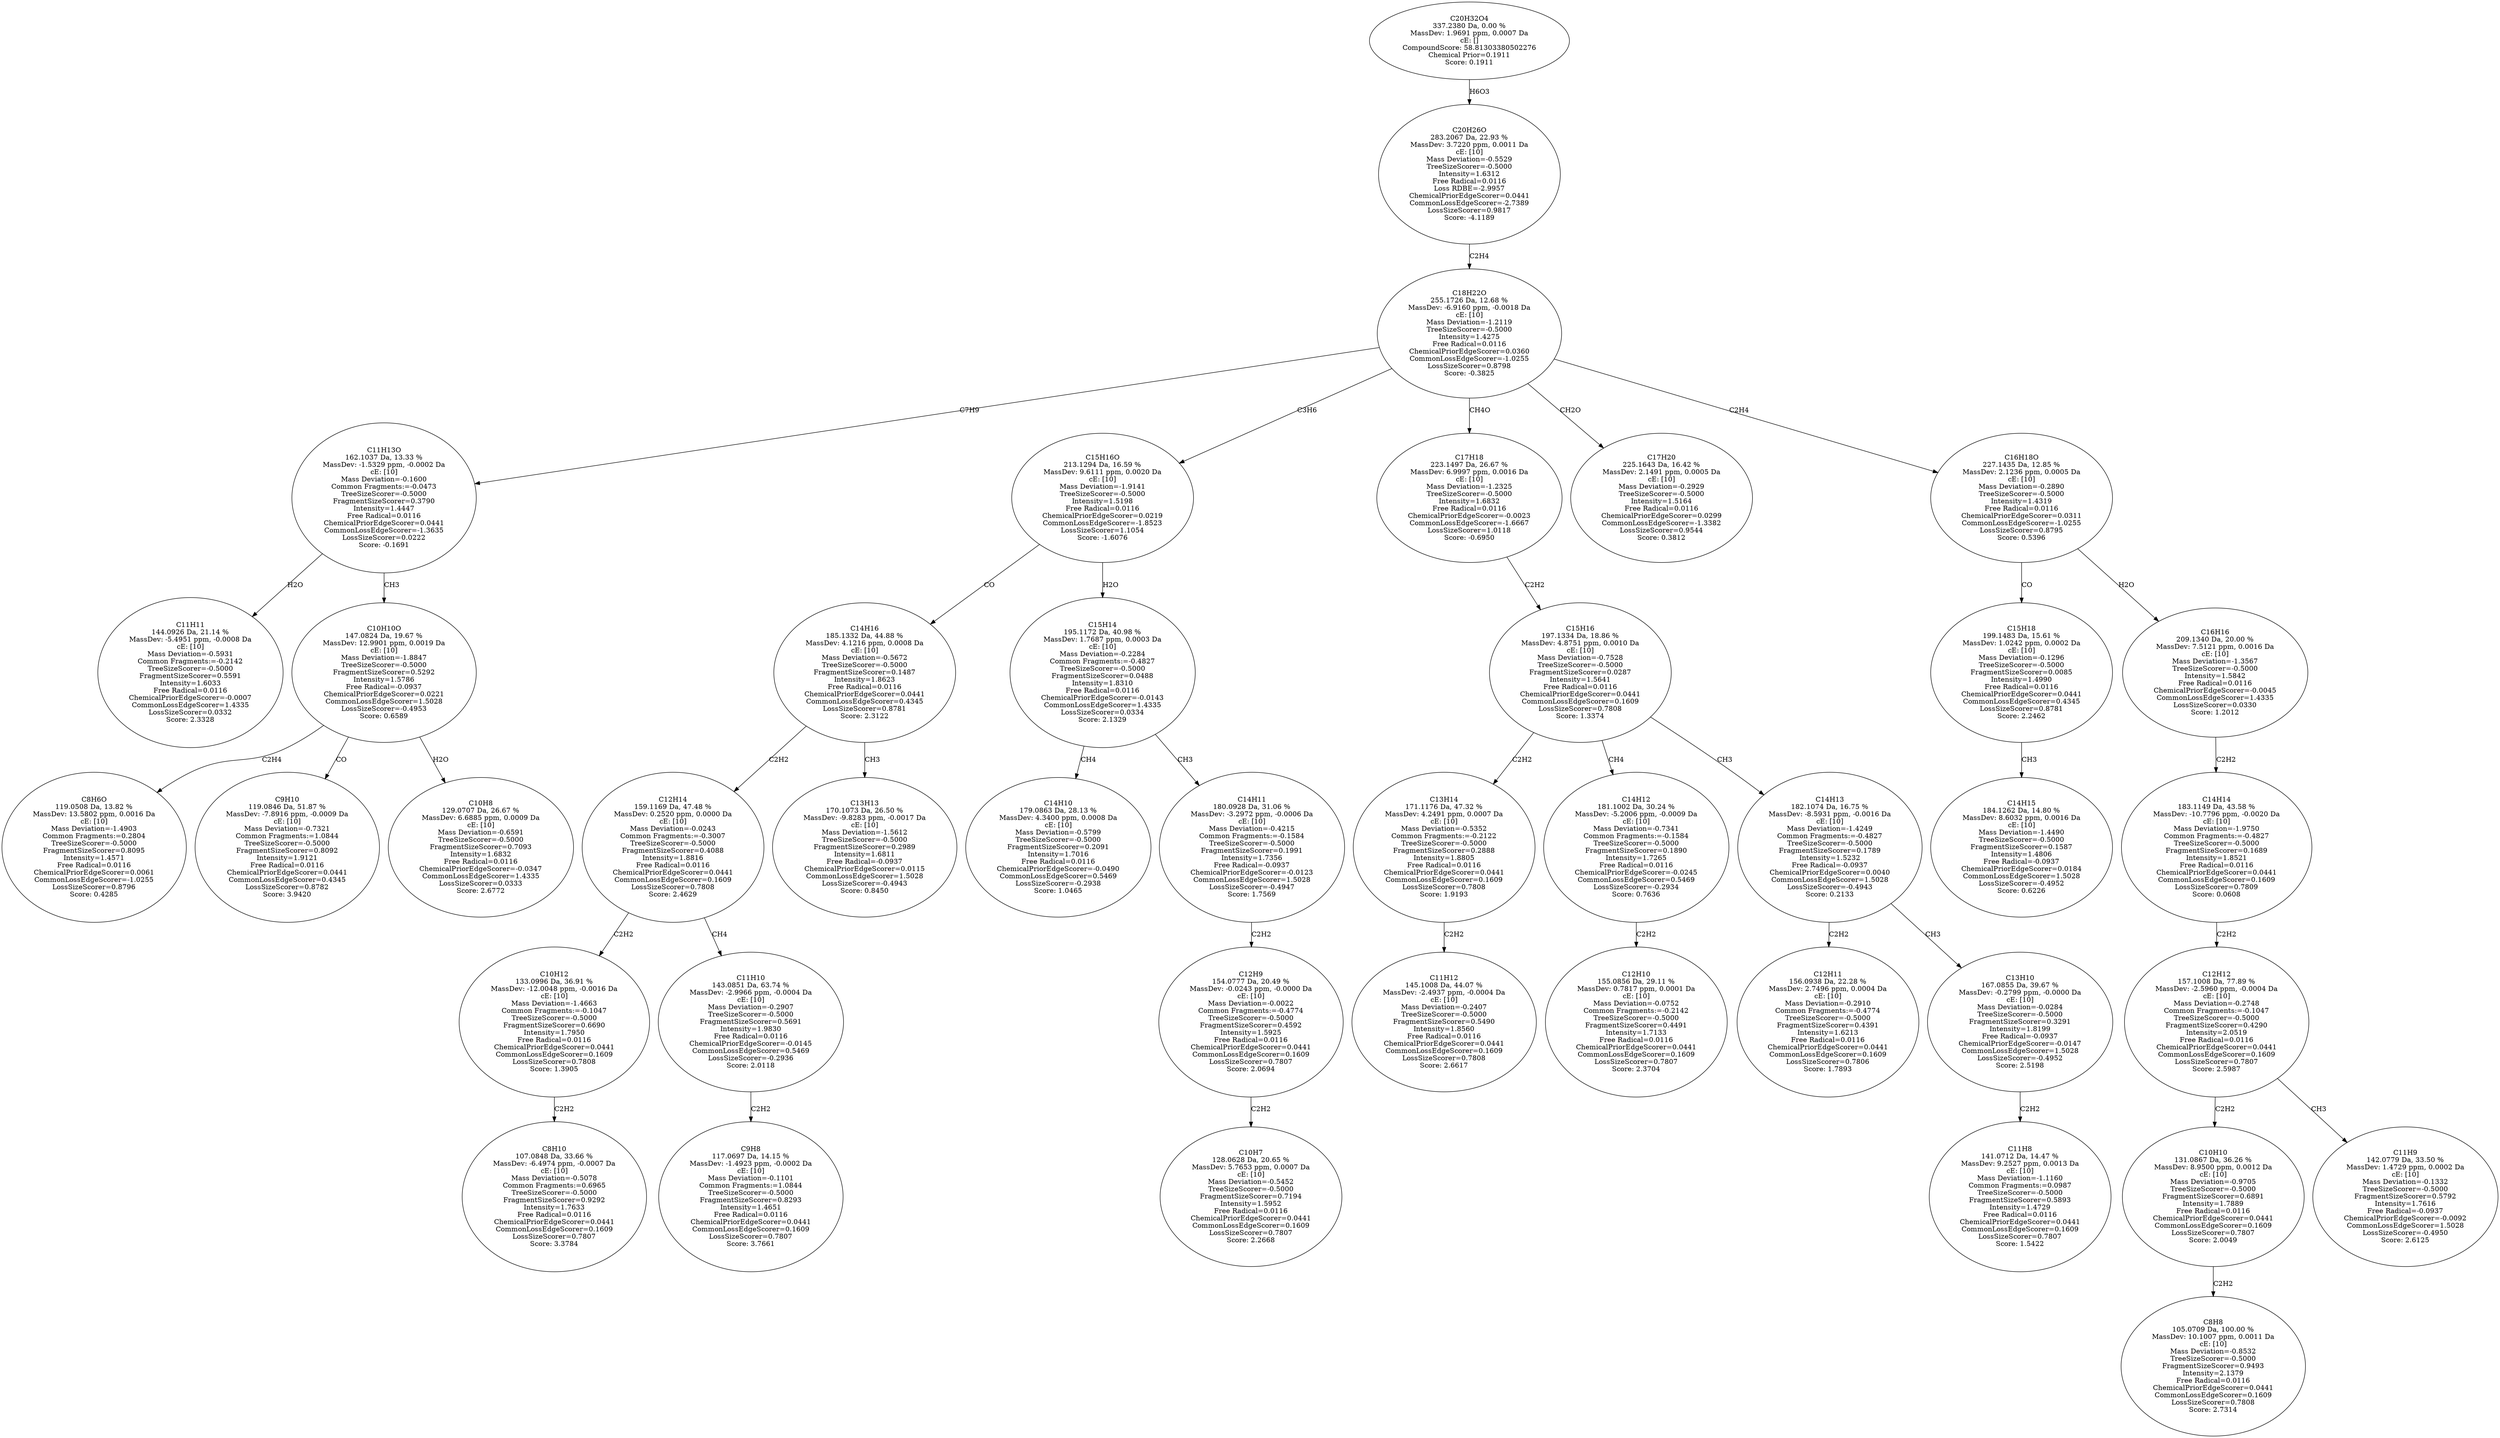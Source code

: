 strict digraph {
v1 [label="C11H11\n144.0926 Da, 21.14 %\nMassDev: -5.4951 ppm, -0.0008 Da\ncE: [10]\nMass Deviation=-0.5931\nCommon Fragments:=-0.2142\nTreeSizeScorer=-0.5000\nFragmentSizeScorer=0.5591\nIntensity=1.6033\nFree Radical=0.0116\nChemicalPriorEdgeScorer=-0.0007\nCommonLossEdgeScorer=1.4335\nLossSizeScorer=0.0332\nScore: 2.3328"];
v2 [label="C8H6O\n119.0508 Da, 13.82 %\nMassDev: 13.5802 ppm, 0.0016 Da\ncE: [10]\nMass Deviation=-1.4903\nCommon Fragments:=0.2804\nTreeSizeScorer=-0.5000\nFragmentSizeScorer=0.8095\nIntensity=1.4571\nFree Radical=0.0116\nChemicalPriorEdgeScorer=0.0061\nCommonLossEdgeScorer=-1.0255\nLossSizeScorer=0.8796\nScore: 0.4285"];
v3 [label="C9H10\n119.0846 Da, 51.87 %\nMassDev: -7.8916 ppm, -0.0009 Da\ncE: [10]\nMass Deviation=-0.7321\nCommon Fragments:=1.0844\nTreeSizeScorer=-0.5000\nFragmentSizeScorer=0.8092\nIntensity=1.9121\nFree Radical=0.0116\nChemicalPriorEdgeScorer=0.0441\nCommonLossEdgeScorer=0.4345\nLossSizeScorer=0.8782\nScore: 3.9420"];
v4 [label="C10H8\n129.0707 Da, 26.67 %\nMassDev: 6.6885 ppm, 0.0009 Da\ncE: [10]\nMass Deviation=-0.6591\nTreeSizeScorer=-0.5000\nFragmentSizeScorer=0.7093\nIntensity=1.6832\nFree Radical=0.0116\nChemicalPriorEdgeScorer=-0.0347\nCommonLossEdgeScorer=1.4335\nLossSizeScorer=0.0333\nScore: 2.6772"];
v5 [label="C10H10O\n147.0824 Da, 19.67 %\nMassDev: 12.9901 ppm, 0.0019 Da\ncE: [10]\nMass Deviation=-1.8847\nTreeSizeScorer=-0.5000\nFragmentSizeScorer=0.5292\nIntensity=1.5786\nFree Radical=-0.0937\nChemicalPriorEdgeScorer=0.0221\nCommonLossEdgeScorer=1.5028\nLossSizeScorer=-0.4953\nScore: 0.6589"];
v6 [label="C11H13O\n162.1037 Da, 13.33 %\nMassDev: -1.5329 ppm, -0.0002 Da\ncE: [10]\nMass Deviation=-0.1600\nCommon Fragments:=-0.0473\nTreeSizeScorer=-0.5000\nFragmentSizeScorer=0.3790\nIntensity=1.4447\nFree Radical=0.0116\nChemicalPriorEdgeScorer=0.0441\nCommonLossEdgeScorer=-1.3635\nLossSizeScorer=0.0222\nScore: -0.1691"];
v7 [label="C8H10\n107.0848 Da, 33.66 %\nMassDev: -6.4974 ppm, -0.0007 Da\ncE: [10]\nMass Deviation=-0.5078\nCommon Fragments:=0.6965\nTreeSizeScorer=-0.5000\nFragmentSizeScorer=0.9292\nIntensity=1.7633\nFree Radical=0.0116\nChemicalPriorEdgeScorer=0.0441\nCommonLossEdgeScorer=0.1609\nLossSizeScorer=0.7807\nScore: 3.3784"];
v8 [label="C10H12\n133.0996 Da, 36.91 %\nMassDev: -12.0048 ppm, -0.0016 Da\ncE: [10]\nMass Deviation=-1.4663\nCommon Fragments:=-0.1047\nTreeSizeScorer=-0.5000\nFragmentSizeScorer=0.6690\nIntensity=1.7950\nFree Radical=0.0116\nChemicalPriorEdgeScorer=0.0441\nCommonLossEdgeScorer=0.1609\nLossSizeScorer=0.7808\nScore: 1.3905"];
v9 [label="C9H8\n117.0697 Da, 14.15 %\nMassDev: -1.4923 ppm, -0.0002 Da\ncE: [10]\nMass Deviation=-0.1101\nCommon Fragments:=1.0844\nTreeSizeScorer=-0.5000\nFragmentSizeScorer=0.8293\nIntensity=1.4651\nFree Radical=0.0116\nChemicalPriorEdgeScorer=0.0441\nCommonLossEdgeScorer=0.1609\nLossSizeScorer=0.7807\nScore: 3.7661"];
v10 [label="C11H10\n143.0851 Da, 63.74 %\nMassDev: -2.9966 ppm, -0.0004 Da\ncE: [10]\nMass Deviation=-0.2907\nTreeSizeScorer=-0.5000\nFragmentSizeScorer=0.5691\nIntensity=1.9830\nFree Radical=0.0116\nChemicalPriorEdgeScorer=-0.0145\nCommonLossEdgeScorer=0.5469\nLossSizeScorer=-0.2936\nScore: 2.0118"];
v11 [label="C12H14\n159.1169 Da, 47.48 %\nMassDev: 0.2520 ppm, 0.0000 Da\ncE: [10]\nMass Deviation=-0.0243\nCommon Fragments:=-0.3007\nTreeSizeScorer=-0.5000\nFragmentSizeScorer=0.4088\nIntensity=1.8816\nFree Radical=0.0116\nChemicalPriorEdgeScorer=0.0441\nCommonLossEdgeScorer=0.1609\nLossSizeScorer=0.7808\nScore: 2.4629"];
v12 [label="C13H13\n170.1073 Da, 26.50 %\nMassDev: -9.8283 ppm, -0.0017 Da\ncE: [10]\nMass Deviation=-1.5612\nTreeSizeScorer=-0.5000\nFragmentSizeScorer=0.2989\nIntensity=1.6811\nFree Radical=-0.0937\nChemicalPriorEdgeScorer=0.0115\nCommonLossEdgeScorer=1.5028\nLossSizeScorer=-0.4943\nScore: 0.8450"];
v13 [label="C14H16\n185.1332 Da, 44.88 %\nMassDev: 4.1216 ppm, 0.0008 Da\ncE: [10]\nMass Deviation=-0.5672\nTreeSizeScorer=-0.5000\nFragmentSizeScorer=0.1487\nIntensity=1.8623\nFree Radical=0.0116\nChemicalPriorEdgeScorer=0.0441\nCommonLossEdgeScorer=0.4345\nLossSizeScorer=0.8781\nScore: 2.3122"];
v14 [label="C14H10\n179.0863 Da, 28.13 %\nMassDev: 4.3400 ppm, 0.0008 Da\ncE: [10]\nMass Deviation=-0.5799\nTreeSizeScorer=-0.5000\nFragmentSizeScorer=0.2091\nIntensity=1.7016\nFree Radical=0.0116\nChemicalPriorEdgeScorer=-0.0490\nCommonLossEdgeScorer=0.5469\nLossSizeScorer=-0.2938\nScore: 1.0465"];
v15 [label="C10H7\n128.0628 Da, 20.65 %\nMassDev: 5.7653 ppm, 0.0007 Da\ncE: [10]\nMass Deviation=-0.5452\nTreeSizeScorer=-0.5000\nFragmentSizeScorer=0.7194\nIntensity=1.5952\nFree Radical=0.0116\nChemicalPriorEdgeScorer=0.0441\nCommonLossEdgeScorer=0.1609\nLossSizeScorer=0.7807\nScore: 2.2668"];
v16 [label="C12H9\n154.0777 Da, 20.49 %\nMassDev: -0.0243 ppm, -0.0000 Da\ncE: [10]\nMass Deviation=-0.0022\nCommon Fragments:=-0.4774\nTreeSizeScorer=-0.5000\nFragmentSizeScorer=0.4592\nIntensity=1.5925\nFree Radical=0.0116\nChemicalPriorEdgeScorer=0.0441\nCommonLossEdgeScorer=0.1609\nLossSizeScorer=0.7807\nScore: 2.0694"];
v17 [label="C14H11\n180.0928 Da, 31.06 %\nMassDev: -3.2972 ppm, -0.0006 Da\ncE: [10]\nMass Deviation=-0.4215\nCommon Fragments:=-0.1584\nTreeSizeScorer=-0.5000\nFragmentSizeScorer=0.1991\nIntensity=1.7356\nFree Radical=-0.0937\nChemicalPriorEdgeScorer=-0.0123\nCommonLossEdgeScorer=1.5028\nLossSizeScorer=-0.4947\nScore: 1.7569"];
v18 [label="C15H14\n195.1172 Da, 40.98 %\nMassDev: 1.7687 ppm, 0.0003 Da\ncE: [10]\nMass Deviation=-0.2284\nCommon Fragments:=-0.4827\nTreeSizeScorer=-0.5000\nFragmentSizeScorer=0.0488\nIntensity=1.8310\nFree Radical=0.0116\nChemicalPriorEdgeScorer=-0.0143\nCommonLossEdgeScorer=1.4335\nLossSizeScorer=0.0334\nScore: 2.1329"];
v19 [label="C15H16O\n213.1294 Da, 16.59 %\nMassDev: 9.6111 ppm, 0.0020 Da\ncE: [10]\nMass Deviation=-1.9141\nTreeSizeScorer=-0.5000\nIntensity=1.5198\nFree Radical=0.0116\nChemicalPriorEdgeScorer=0.0219\nCommonLossEdgeScorer=-1.8523\nLossSizeScorer=1.1054\nScore: -1.6076"];
v20 [label="C11H12\n145.1008 Da, 44.07 %\nMassDev: -2.4937 ppm, -0.0004 Da\ncE: [10]\nMass Deviation=-0.2407\nTreeSizeScorer=-0.5000\nFragmentSizeScorer=0.5490\nIntensity=1.8560\nFree Radical=0.0116\nChemicalPriorEdgeScorer=0.0441\nCommonLossEdgeScorer=0.1609\nLossSizeScorer=0.7808\nScore: 2.6617"];
v21 [label="C13H14\n171.1176 Da, 47.32 %\nMassDev: 4.2491 ppm, 0.0007 Da\ncE: [10]\nMass Deviation=-0.5352\nCommon Fragments:=-0.2122\nTreeSizeScorer=-0.5000\nFragmentSizeScorer=0.2888\nIntensity=1.8805\nFree Radical=0.0116\nChemicalPriorEdgeScorer=0.0441\nCommonLossEdgeScorer=0.1609\nLossSizeScorer=0.7808\nScore: 1.9193"];
v22 [label="C12H10\n155.0856 Da, 29.11 %\nMassDev: 0.7817 ppm, 0.0001 Da\ncE: [10]\nMass Deviation=-0.0752\nCommon Fragments:=-0.2142\nTreeSizeScorer=-0.5000\nFragmentSizeScorer=0.4491\nIntensity=1.7133\nFree Radical=0.0116\nChemicalPriorEdgeScorer=0.0441\nCommonLossEdgeScorer=0.1609\nLossSizeScorer=0.7807\nScore: 2.3704"];
v23 [label="C14H12\n181.1002 Da, 30.24 %\nMassDev: -5.2006 ppm, -0.0009 Da\ncE: [10]\nMass Deviation=-0.7341\nCommon Fragments:=-0.1584\nTreeSizeScorer=-0.5000\nFragmentSizeScorer=0.1890\nIntensity=1.7265\nFree Radical=0.0116\nChemicalPriorEdgeScorer=-0.0245\nCommonLossEdgeScorer=0.5469\nLossSizeScorer=-0.2934\nScore: 0.7636"];
v24 [label="C12H11\n156.0938 Da, 22.28 %\nMassDev: 2.7496 ppm, 0.0004 Da\ncE: [10]\nMass Deviation=-0.2910\nCommon Fragments:=-0.4774\nTreeSizeScorer=-0.5000\nFragmentSizeScorer=0.4391\nIntensity=1.6213\nFree Radical=0.0116\nChemicalPriorEdgeScorer=0.0441\nCommonLossEdgeScorer=0.1609\nLossSizeScorer=0.7806\nScore: 1.7893"];
v25 [label="C11H8\n141.0712 Da, 14.47 %\nMassDev: 9.2527 ppm, 0.0013 Da\ncE: [10]\nMass Deviation=-1.1160\nCommon Fragments:=0.0987\nTreeSizeScorer=-0.5000\nFragmentSizeScorer=0.5893\nIntensity=1.4729\nFree Radical=0.0116\nChemicalPriorEdgeScorer=0.0441\nCommonLossEdgeScorer=0.1609\nLossSizeScorer=0.7807\nScore: 1.5422"];
v26 [label="C13H10\n167.0855 Da, 39.67 %\nMassDev: -0.2799 ppm, -0.0000 Da\ncE: [10]\nMass Deviation=-0.0284\nTreeSizeScorer=-0.5000\nFragmentSizeScorer=0.3291\nIntensity=1.8199\nFree Radical=-0.0937\nChemicalPriorEdgeScorer=-0.0147\nCommonLossEdgeScorer=1.5028\nLossSizeScorer=-0.4952\nScore: 2.5198"];
v27 [label="C14H13\n182.1074 Da, 16.75 %\nMassDev: -8.5931 ppm, -0.0016 Da\ncE: [10]\nMass Deviation=-1.4249\nCommon Fragments:=-0.4827\nTreeSizeScorer=-0.5000\nFragmentSizeScorer=0.1789\nIntensity=1.5232\nFree Radical=-0.0937\nChemicalPriorEdgeScorer=0.0040\nCommonLossEdgeScorer=1.5028\nLossSizeScorer=-0.4943\nScore: 0.2133"];
v28 [label="C15H16\n197.1334 Da, 18.86 %\nMassDev: 4.8751 ppm, 0.0010 Da\ncE: [10]\nMass Deviation=-0.7528\nTreeSizeScorer=-0.5000\nFragmentSizeScorer=0.0287\nIntensity=1.5641\nFree Radical=0.0116\nChemicalPriorEdgeScorer=0.0441\nCommonLossEdgeScorer=0.1609\nLossSizeScorer=0.7808\nScore: 1.3374"];
v29 [label="C17H18\n223.1497 Da, 26.67 %\nMassDev: 6.9997 ppm, 0.0016 Da\ncE: [10]\nMass Deviation=-1.2325\nTreeSizeScorer=-0.5000\nIntensity=1.6832\nFree Radical=0.0116\nChemicalPriorEdgeScorer=-0.0023\nCommonLossEdgeScorer=-1.6667\nLossSizeScorer=1.0118\nScore: -0.6950"];
v30 [label="C17H20\n225.1643 Da, 16.42 %\nMassDev: 2.1491 ppm, 0.0005 Da\ncE: [10]\nMass Deviation=-0.2929\nTreeSizeScorer=-0.5000\nIntensity=1.5164\nFree Radical=0.0116\nChemicalPriorEdgeScorer=0.0299\nCommonLossEdgeScorer=-1.3382\nLossSizeScorer=0.9544\nScore: 0.3812"];
v31 [label="C14H15\n184.1262 Da, 14.80 %\nMassDev: 8.6032 ppm, 0.0016 Da\ncE: [10]\nMass Deviation=-1.4490\nTreeSizeScorer=-0.5000\nFragmentSizeScorer=0.1587\nIntensity=1.4806\nFree Radical=-0.0937\nChemicalPriorEdgeScorer=0.0184\nCommonLossEdgeScorer=1.5028\nLossSizeScorer=-0.4952\nScore: 0.6226"];
v32 [label="C15H18\n199.1483 Da, 15.61 %\nMassDev: 1.0242 ppm, 0.0002 Da\ncE: [10]\nMass Deviation=-0.1296\nTreeSizeScorer=-0.5000\nFragmentSizeScorer=0.0085\nIntensity=1.4990\nFree Radical=0.0116\nChemicalPriorEdgeScorer=0.0441\nCommonLossEdgeScorer=0.4345\nLossSizeScorer=0.8781\nScore: 2.2462"];
v33 [label="C8H8\n105.0709 Da, 100.00 %\nMassDev: 10.1007 ppm, 0.0011 Da\ncE: [10]\nMass Deviation=-0.8532\nTreeSizeScorer=-0.5000\nFragmentSizeScorer=0.9493\nIntensity=2.1379\nFree Radical=0.0116\nChemicalPriorEdgeScorer=0.0441\nCommonLossEdgeScorer=0.1609\nLossSizeScorer=0.7808\nScore: 2.7314"];
v34 [label="C10H10\n131.0867 Da, 36.26 %\nMassDev: 8.9500 ppm, 0.0012 Da\ncE: [10]\nMass Deviation=-0.9705\nTreeSizeScorer=-0.5000\nFragmentSizeScorer=0.6891\nIntensity=1.7889\nFree Radical=0.0116\nChemicalPriorEdgeScorer=0.0441\nCommonLossEdgeScorer=0.1609\nLossSizeScorer=0.7807\nScore: 2.0049"];
v35 [label="C11H9\n142.0779 Da, 33.50 %\nMassDev: 1.4729 ppm, 0.0002 Da\ncE: [10]\nMass Deviation=-0.1332\nTreeSizeScorer=-0.5000\nFragmentSizeScorer=0.5792\nIntensity=1.7616\nFree Radical=-0.0937\nChemicalPriorEdgeScorer=-0.0092\nCommonLossEdgeScorer=1.5028\nLossSizeScorer=-0.4950\nScore: 2.6125"];
v36 [label="C12H12\n157.1008 Da, 77.89 %\nMassDev: -2.5960 ppm, -0.0004 Da\ncE: [10]\nMass Deviation=-0.2748\nCommon Fragments:=-0.1047\nTreeSizeScorer=-0.5000\nFragmentSizeScorer=0.4290\nIntensity=2.0519\nFree Radical=0.0116\nChemicalPriorEdgeScorer=0.0441\nCommonLossEdgeScorer=0.1609\nLossSizeScorer=0.7807\nScore: 2.5987"];
v37 [label="C14H14\n183.1149 Da, 43.58 %\nMassDev: -10.7796 ppm, -0.0020 Da\ncE: [10]\nMass Deviation=-1.9750\nCommon Fragments:=-0.4827\nTreeSizeScorer=-0.5000\nFragmentSizeScorer=0.1689\nIntensity=1.8521\nFree Radical=0.0116\nChemicalPriorEdgeScorer=0.0441\nCommonLossEdgeScorer=0.1609\nLossSizeScorer=0.7809\nScore: 0.0608"];
v38 [label="C16H16\n209.1340 Da, 20.00 %\nMassDev: 7.5121 ppm, 0.0016 Da\ncE: [10]\nMass Deviation=-1.3567\nTreeSizeScorer=-0.5000\nIntensity=1.5842\nFree Radical=0.0116\nChemicalPriorEdgeScorer=-0.0045\nCommonLossEdgeScorer=1.4335\nLossSizeScorer=0.0330\nScore: 1.2012"];
v39 [label="C16H18O\n227.1435 Da, 12.85 %\nMassDev: 2.1236 ppm, 0.0005 Da\ncE: [10]\nMass Deviation=-0.2890\nTreeSizeScorer=-0.5000\nIntensity=1.4319\nFree Radical=0.0116\nChemicalPriorEdgeScorer=0.0311\nCommonLossEdgeScorer=-1.0255\nLossSizeScorer=0.8795\nScore: 0.5396"];
v40 [label="C18H22O\n255.1726 Da, 12.68 %\nMassDev: -6.9160 ppm, -0.0018 Da\ncE: [10]\nMass Deviation=-1.2119\nTreeSizeScorer=-0.5000\nIntensity=1.4275\nFree Radical=0.0116\nChemicalPriorEdgeScorer=0.0360\nCommonLossEdgeScorer=-1.0255\nLossSizeScorer=0.8798\nScore: -0.3825"];
v41 [label="C20H26O\n283.2067 Da, 22.93 %\nMassDev: 3.7220 ppm, 0.0011 Da\ncE: [10]\nMass Deviation=-0.5529\nTreeSizeScorer=-0.5000\nIntensity=1.6312\nFree Radical=0.0116\nLoss RDBE=-2.9957\nChemicalPriorEdgeScorer=0.0441\nCommonLossEdgeScorer=-2.7389\nLossSizeScorer=0.9817\nScore: -4.1189"];
v42 [label="C20H32O4\n337.2380 Da, 0.00 %\nMassDev: 1.9691 ppm, 0.0007 Da\ncE: []\nCompoundScore: 58.81303380502276\nChemical Prior=0.1911\nScore: 0.1911"];
v6 -> v1 [label="H2O"];
v5 -> v2 [label="C2H4"];
v5 -> v3 [label="CO"];
v5 -> v4 [label="H2O"];
v6 -> v5 [label="CH3"];
v40 -> v6 [label="C7H9"];
v8 -> v7 [label="C2H2"];
v11 -> v8 [label="C2H2"];
v10 -> v9 [label="C2H2"];
v11 -> v10 [label="CH4"];
v13 -> v11 [label="C2H2"];
v13 -> v12 [label="CH3"];
v19 -> v13 [label="CO"];
v18 -> v14 [label="CH4"];
v16 -> v15 [label="C2H2"];
v17 -> v16 [label="C2H2"];
v18 -> v17 [label="CH3"];
v19 -> v18 [label="H2O"];
v40 -> v19 [label="C3H6"];
v21 -> v20 [label="C2H2"];
v28 -> v21 [label="C2H2"];
v23 -> v22 [label="C2H2"];
v28 -> v23 [label="CH4"];
v27 -> v24 [label="C2H2"];
v26 -> v25 [label="C2H2"];
v27 -> v26 [label="CH3"];
v28 -> v27 [label="CH3"];
v29 -> v28 [label="C2H2"];
v40 -> v29 [label="CH4O"];
v40 -> v30 [label="CH2O"];
v32 -> v31 [label="CH3"];
v39 -> v32 [label="CO"];
v34 -> v33 [label="C2H2"];
v36 -> v34 [label="C2H2"];
v36 -> v35 [label="CH3"];
v37 -> v36 [label="C2H2"];
v38 -> v37 [label="C2H2"];
v39 -> v38 [label="H2O"];
v40 -> v39 [label="C2H4"];
v41 -> v40 [label="C2H4"];
v42 -> v41 [label="H6O3"];
}
